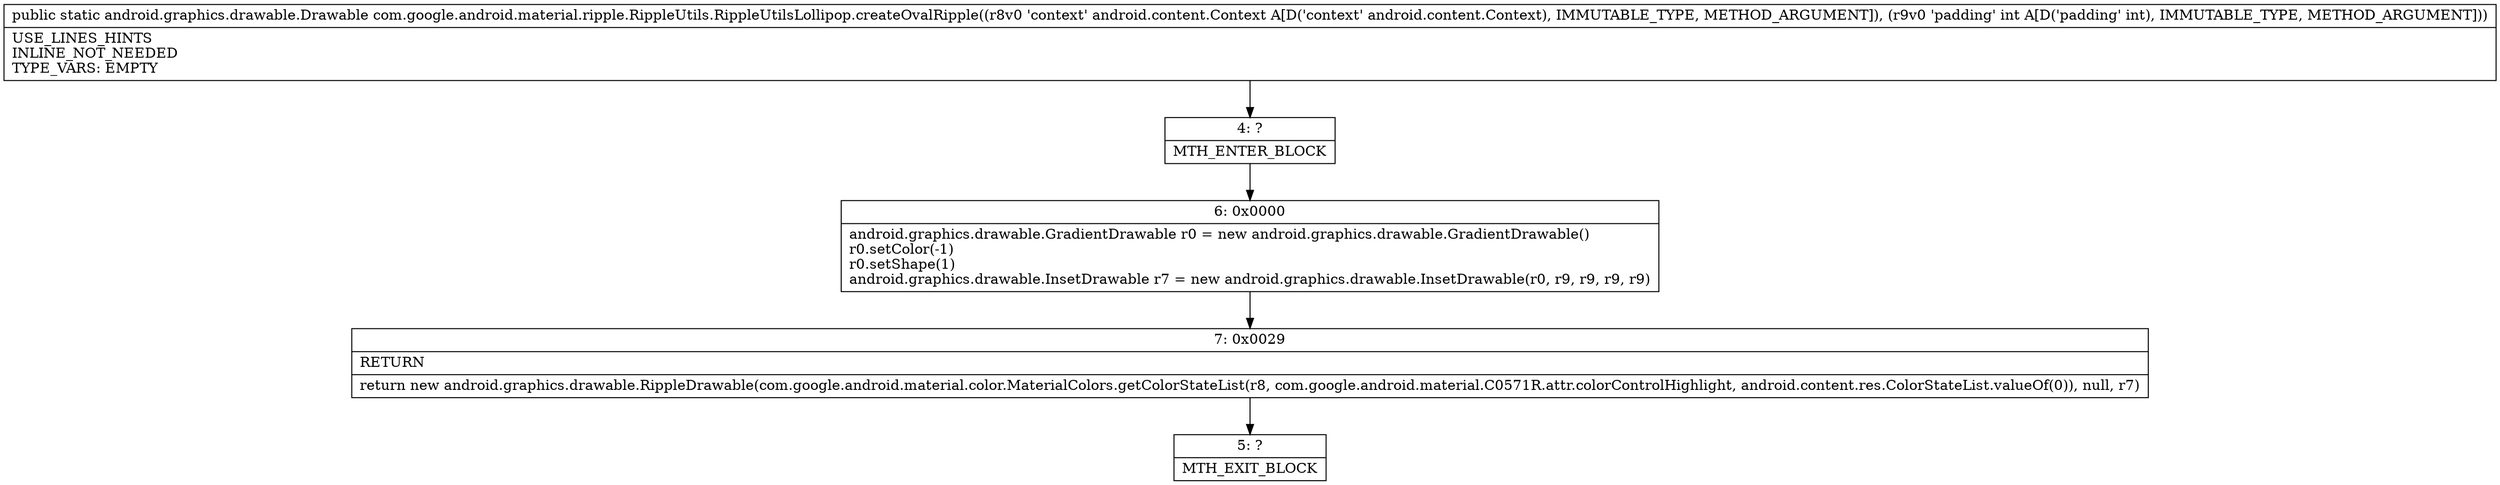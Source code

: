 digraph "CFG forcom.google.android.material.ripple.RippleUtils.RippleUtilsLollipop.createOvalRipple(Landroid\/content\/Context;I)Landroid\/graphics\/drawable\/Drawable;" {
Node_4 [shape=record,label="{4\:\ ?|MTH_ENTER_BLOCK\l}"];
Node_6 [shape=record,label="{6\:\ 0x0000|android.graphics.drawable.GradientDrawable r0 = new android.graphics.drawable.GradientDrawable()\lr0.setColor(\-1)\lr0.setShape(1)\landroid.graphics.drawable.InsetDrawable r7 = new android.graphics.drawable.InsetDrawable(r0, r9, r9, r9, r9)\l}"];
Node_7 [shape=record,label="{7\:\ 0x0029|RETURN\l|return new android.graphics.drawable.RippleDrawable(com.google.android.material.color.MaterialColors.getColorStateList(r8, com.google.android.material.C0571R.attr.colorControlHighlight, android.content.res.ColorStateList.valueOf(0)), null, r7)\l}"];
Node_5 [shape=record,label="{5\:\ ?|MTH_EXIT_BLOCK\l}"];
MethodNode[shape=record,label="{public static android.graphics.drawable.Drawable com.google.android.material.ripple.RippleUtils.RippleUtilsLollipop.createOvalRipple((r8v0 'context' android.content.Context A[D('context' android.content.Context), IMMUTABLE_TYPE, METHOD_ARGUMENT]), (r9v0 'padding' int A[D('padding' int), IMMUTABLE_TYPE, METHOD_ARGUMENT]))  | USE_LINES_HINTS\lINLINE_NOT_NEEDED\lTYPE_VARS: EMPTY\l}"];
MethodNode -> Node_4;Node_4 -> Node_6;
Node_6 -> Node_7;
Node_7 -> Node_5;
}

